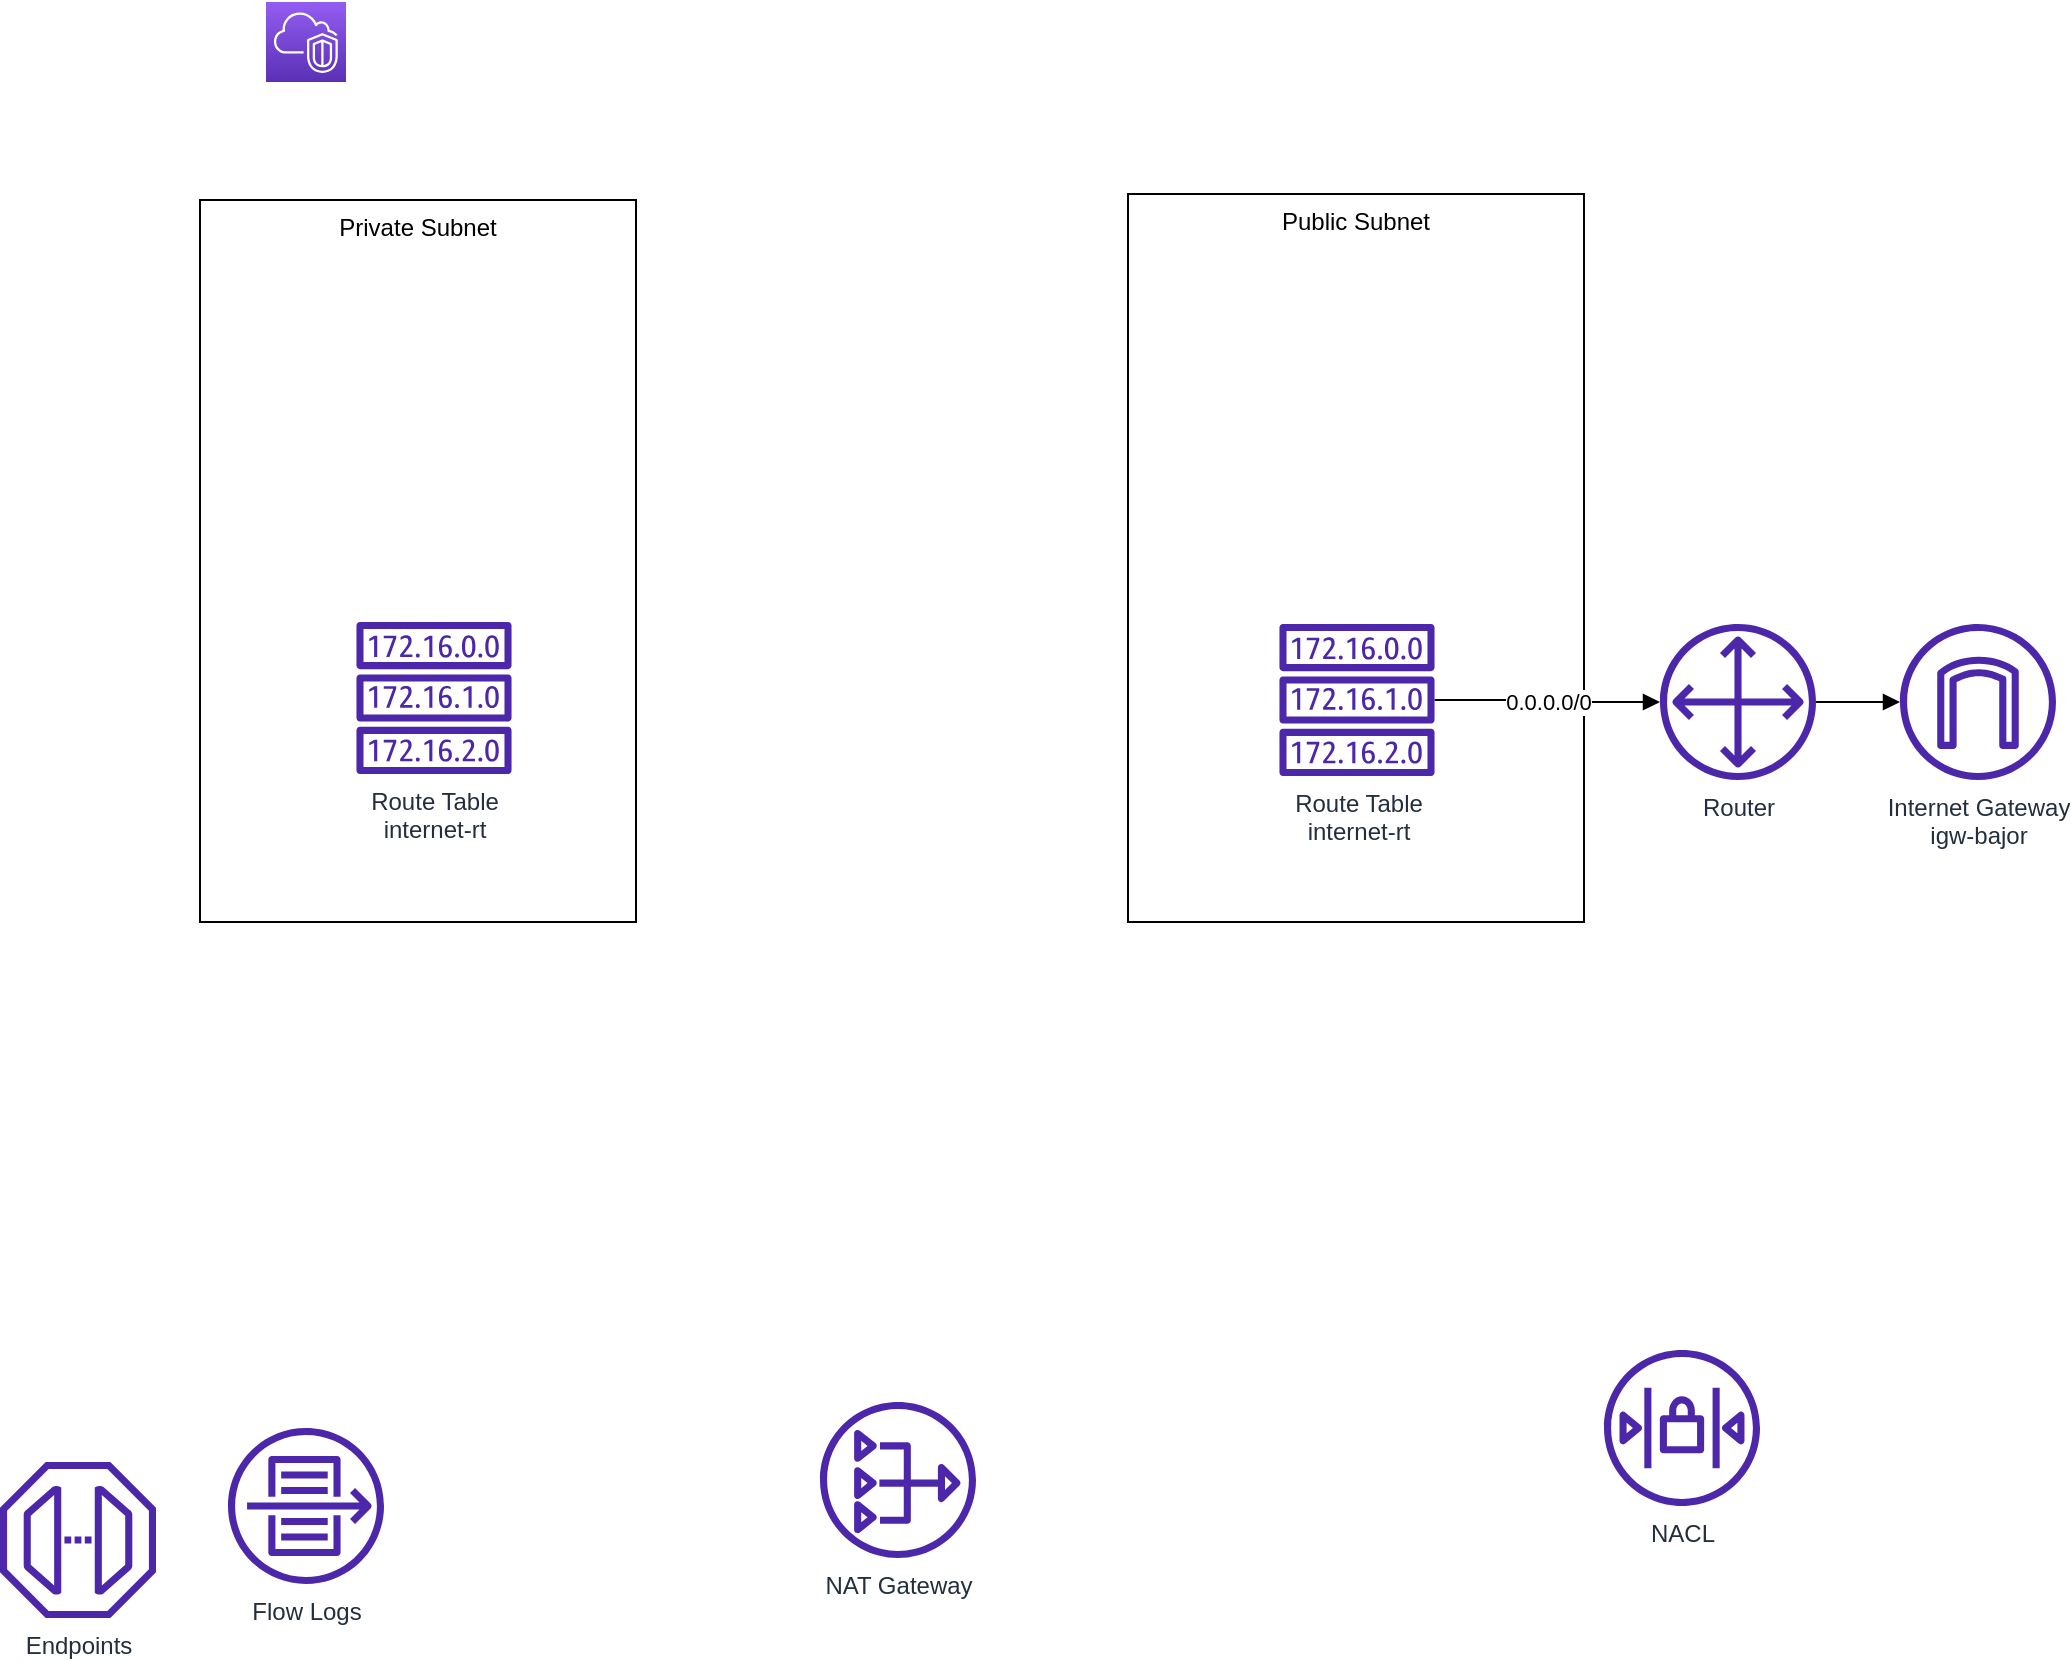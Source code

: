 <mxfile version="19.0.3" type="device"><diagram id="0U9EVkECSL9XpYst_XFg" name="VPC"><mxGraphModel dx="1422" dy="857" grid="1" gridSize="10" guides="1" tooltips="1" connect="1" arrows="1" fold="1" page="0" pageScale="1" pageWidth="1100" pageHeight="850" math="0" shadow="0"><root><mxCell id="0"/><mxCell id="1" parent="0"/><mxCell id="NABtASrUBoll2B_tzzq8-8" value="Private Subnet&lt;br&gt;" style="rounded=0;whiteSpace=wrap;html=1;verticalAlign=top;" vertex="1" parent="1"><mxGeometry x="130" y="239" width="218" height="361" as="geometry"/></mxCell><mxCell id="NABtASrUBoll2B_tzzq8-10" value="Public Subnet" style="rounded=0;whiteSpace=wrap;html=1;verticalAlign=top;" vertex="1" parent="1"><mxGeometry x="594" y="236" width="228" height="364" as="geometry"/></mxCell><mxCell id="M2tCuWPk_VgjxduD9iWH-7" value="" style="sketch=0;points=[[0,0,0],[0.25,0,0],[0.5,0,0],[0.75,0,0],[1,0,0],[0,1,0],[0.25,1,0],[0.5,1,0],[0.75,1,0],[1,1,0],[0,0.25,0],[0,0.5,0],[0,0.75,0],[1,0.25,0],[1,0.5,0],[1,0.75,0]];outlineConnect=0;fontColor=#232F3E;gradientColor=#945DF2;gradientDirection=north;fillColor=#5A30B5;strokeColor=#ffffff;dashed=0;verticalLabelPosition=bottom;verticalAlign=top;align=center;html=1;fontSize=12;fontStyle=0;aspect=fixed;shape=mxgraph.aws4.resourceIcon;resIcon=mxgraph.aws4.vpc;" parent="1" vertex="1"><mxGeometry x="163" y="140" width="40" height="40" as="geometry"/></mxCell><mxCell id="NABtASrUBoll2B_tzzq8-11" value="0.0.0.0/0" style="edgeStyle=orthogonalEdgeStyle;rounded=0;orthogonalLoop=1;jettySize=auto;html=1;endArrow=block;endFill=1;" edge="1" parent="1" source="NABtASrUBoll2B_tzzq8-1" target="NABtASrUBoll2B_tzzq8-3"><mxGeometry relative="1" as="geometry"/></mxCell><mxCell id="NABtASrUBoll2B_tzzq8-1" value="Route Table&lt;br&gt;internet-rt" style="sketch=0;outlineConnect=0;fontColor=#232F3E;gradientColor=none;fillColor=#4D27AA;strokeColor=none;dashed=0;verticalLabelPosition=bottom;verticalAlign=top;align=center;html=1;fontSize=12;fontStyle=0;aspect=fixed;pointerEvents=1;shape=mxgraph.aws4.route_table;" vertex="1" parent="1"><mxGeometry x="669.5" y="451" width="78" height="76" as="geometry"/></mxCell><mxCell id="NABtASrUBoll2B_tzzq8-2" value="Endpoints" style="sketch=0;outlineConnect=0;fontColor=#232F3E;gradientColor=none;fillColor=#4D27AA;strokeColor=none;dashed=0;verticalLabelPosition=bottom;verticalAlign=top;align=center;html=1;fontSize=12;fontStyle=0;aspect=fixed;pointerEvents=1;shape=mxgraph.aws4.endpoint;" vertex="1" parent="1"><mxGeometry x="30" y="870" width="78" height="78" as="geometry"/></mxCell><mxCell id="NABtASrUBoll2B_tzzq8-13" style="edgeStyle=orthogonalEdgeStyle;rounded=0;orthogonalLoop=1;jettySize=auto;html=1;endArrow=block;endFill=1;" edge="1" parent="1" source="NABtASrUBoll2B_tzzq8-3" target="NABtASrUBoll2B_tzzq8-5"><mxGeometry relative="1" as="geometry"/></mxCell><mxCell id="NABtASrUBoll2B_tzzq8-3" value="Router" style="sketch=0;outlineConnect=0;fontColor=#232F3E;gradientColor=none;fillColor=#4D27AA;strokeColor=none;dashed=0;verticalLabelPosition=bottom;verticalAlign=top;align=center;html=1;fontSize=12;fontStyle=0;aspect=fixed;pointerEvents=1;shape=mxgraph.aws4.customer_gateway;" vertex="1" parent="1"><mxGeometry x="860" y="451" width="78" height="78" as="geometry"/></mxCell><mxCell id="NABtASrUBoll2B_tzzq8-4" value="Flow Logs" style="sketch=0;outlineConnect=0;fontColor=#232F3E;gradientColor=none;fillColor=#4D27AA;strokeColor=none;dashed=0;verticalLabelPosition=bottom;verticalAlign=top;align=center;html=1;fontSize=12;fontStyle=0;aspect=fixed;pointerEvents=1;shape=mxgraph.aws4.flow_logs;" vertex="1" parent="1"><mxGeometry x="144" y="853" width="78" height="78" as="geometry"/></mxCell><mxCell id="NABtASrUBoll2B_tzzq8-5" value="Internet Gateway&lt;br&gt;igw-bajor" style="sketch=0;outlineConnect=0;fontColor=#232F3E;gradientColor=none;fillColor=#4D27AA;strokeColor=none;dashed=0;verticalLabelPosition=bottom;verticalAlign=top;align=center;html=1;fontSize=12;fontStyle=0;aspect=fixed;pointerEvents=1;shape=mxgraph.aws4.internet_gateway;" vertex="1" parent="1"><mxGeometry x="980" y="451" width="78" height="78" as="geometry"/></mxCell><mxCell id="NABtASrUBoll2B_tzzq8-6" value="NACL" style="sketch=0;outlineConnect=0;fontColor=#232F3E;gradientColor=none;fillColor=#4D27AA;strokeColor=none;dashed=0;verticalLabelPosition=bottom;verticalAlign=top;align=center;html=1;fontSize=12;fontStyle=0;aspect=fixed;pointerEvents=1;shape=mxgraph.aws4.network_access_control_list;" vertex="1" parent="1"><mxGeometry x="832" y="814" width="78" height="78" as="geometry"/></mxCell><mxCell id="NABtASrUBoll2B_tzzq8-7" value="NAT Gateway" style="sketch=0;outlineConnect=0;fontColor=#232F3E;gradientColor=none;fillColor=#4D27AA;strokeColor=none;dashed=0;verticalLabelPosition=bottom;verticalAlign=top;align=center;html=1;fontSize=12;fontStyle=0;aspect=fixed;pointerEvents=1;shape=mxgraph.aws4.nat_gateway;" vertex="1" parent="1"><mxGeometry x="440" y="840" width="78" height="78" as="geometry"/></mxCell><mxCell id="NABtASrUBoll2B_tzzq8-12" value="Route Table&lt;br&gt;internet-rt" style="sketch=0;outlineConnect=0;fontColor=#232F3E;gradientColor=none;fillColor=#4D27AA;strokeColor=none;dashed=0;verticalLabelPosition=bottom;verticalAlign=top;align=center;html=1;fontSize=12;fontStyle=0;aspect=fixed;pointerEvents=1;shape=mxgraph.aws4.route_table;" vertex="1" parent="1"><mxGeometry x="208" y="450" width="78" height="76" as="geometry"/></mxCell></root></mxGraphModel></diagram></mxfile>